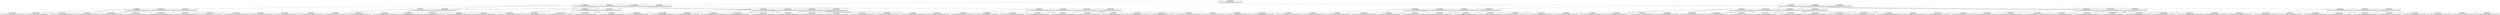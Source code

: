 digraph G{
node[shape="box" shape="record"]
node1174829966546[label="<f1174829966546>|{Dpi: 1174829966546| Nombre: Esperanza Urías| Correo: $2a$10$3xvv2MIflIWEmQZIZU2x9uIfvRW.rO2Rp/XIsx7st4jFVN4Xnx0Cq}|<f1212558644159>|{Dpi: 1212558644159| Nombre: Luis Castellanos| Correo: $2a$10$N8plr9Z1soIn6iQr5dJ3cubEf6JhOZ/.OWP6cmEbYXH6RTigZ9B.m}|"];
node1296366898414: f1296366898414->node1174829966546;
node1412874779522[label="<f1412874779522>|{Dpi: 1412874779522| Nombre: Ángela Velasco| Correo: $2a$10$wUFbiN1ephfsRZdz3qJ/ce6qTXmhAktkbqbbf.OJm4mmne3W3d1kq}|<f1457989547442>|{Dpi: 1457989547442| Nombre: Gonzalo Galarza| Correo: $2a$10$nRlQ.AXv1QemsCyy5hmxpetv5uT5rb4p7ZWeFgKzlmaIVW5aHYGVK}|<f1477972882644>|{Dpi: 1477972882644| Nombre: María Eugenia Nazario| Correo: $2a$10$cavFgR4ZYo0DYxJ8nrn8wOXoo0P4BqIP86anTTs2RJ8YF0iPC2jl.}|"];
node1296366898414: f1296366898414->node1412874779522;
node1296366898414: f1599974795285->node1412874779522;
node1412874779522[label="<f1412874779522>|{Dpi: 1412874779522| Nombre: Ángela Velasco| Correo: $2a$10$gBZM5L19zkmUPJ9631MlBemM8madAl9iufR429gzFiIlCbuDQD3ZO}|<f1457989547442>|{Dpi: 1457989547442| Nombre: Gonzalo Galarza| Correo: $2a$10$qheK0JVJ0FplV3gTxIzmw.U8Bgrv4OHBp2A/UH6LnOgdvSRbatSCK}|<f1477972882644>|{Dpi: 1477972882644| Nombre: María Eugenia Nazario| Correo: $2a$10$SRX.GvE0wUEyynQ2z857H.JhifUxde4iQL06vo2hkyY.cLyfBDt8y}|"];
node1296366898414: f1296366898414->node1412874779522;
node1296366898414: f1599974795285->node1412874779522;
node1683744191351[label="<f1683744191351>|{Dpi: 1683744191351| Nombre: Guillermo Gonzales| Correo: $2a$10$xDpXMEJy049bKPVYF.7lE.REk4IUcPbi/qa5pu4M1IJu.O8kxS1nS}|<f1733156223538>|{Dpi: 1733156223538| Nombre: Marco Antonio Espinal| Correo: $2a$10$jWGFz1H6NvgZ7zgLXcVqa.V2dLcbacZHQ7JttYzvdzwwIgAWj1n/a}|<f1954643951721>|{Dpi: 1954643951721| Nombre: Gloria Esparza| Correo: $2a$10$QGNTae19wdpTkDXUE1Td0uQsDOuq9tr8rdAVJfR2odn3CZVniIpvm}|<f1956958823976>|{Dpi: 1956958823976| Nombre: Rosario Guzmán| Correo: $2a$10$x.xGeF02ROzHBt2w0YkTPuI5yhAq1WPnpX7n5SYnY7ROoDfjuU2iS}|"];
node1296366898414: f1599974795285->node1683744191351;
node1296366898414: f2149248146115->node1683744191351;
node1683744191351[label="<f1683744191351>|{Dpi: 1683744191351| Nombre: Guillermo Gonzales| Correo: $2a$10$1kPh0qGu75S06LLFLpRdFeJLkLPl/6ix7gH25GyxDBv2B7borfI4.}|<f1733156223538>|{Dpi: 1733156223538| Nombre: Marco Antonio Espinal| Correo: $2a$10$SBOXndV2o./M2ZWFSAtR8uZO7j1IMw4iTaGAxOZtZvyNXYOUFuaOu}|<f1954643951721>|{Dpi: 1954643951721| Nombre: Gloria Esparza| Correo: $2a$10$V6.TQd62Ndwlutbipalb9.JHnp9cQpQ4eyCbA8YPAgo.BIp3C555m}|<f1956958823976>|{Dpi: 1956958823976| Nombre: Rosario Guzmán| Correo: $2a$10$vwToTCnMEFMHVjqjF.DmQOc8w47nkKSTSSKDY7iFtQRxGQop8EgiO}|"];
node1296366898414: f1599974795285->node1683744191351;
node1296366898414: f2149248146115->node1683744191351;
node2249629758665[label="<f2249629758665>|{Dpi: 2249629758665| Nombre: Gilberto Ontiveros| Correo: $2a$10$bg7Q5T9a.d.iK0H8150/UuspLHQ2SB/aLRhqCMG2e0Jsl.nUtGKGW}|<f2269635985421>|{Dpi: 2269635985421| Nombre: Ana María Parra| Correo: $2a$10$qwtVTlq8SbaSFP1Z1dAdduhzoTanDw5lgl6ugJ1emhRl8SFlM91u.}|<f2417978199132>|{Dpi: 2417978199132| Nombre: Ángela Córdova| Correo: $2a$10$tW4QcgoHwUObhxYMJ0yGsOI57F0dfwr.PPx1GT99Jrq4Zp4uiROIK}|"];
node1296366898414: f2149248146115->node2249629758665;
node1296366898414[label="<f1296366898414>|{Dpi: 1296366898414| Nombre: Rebeca Feliciano| Correo: $2a$10$aH.iQeqmWka2NCRIm4Vox.8ihfc/X7w.vEtDMBnf.euej4ZLU33aq}|<f1599974795285>|{Dpi: 1599974795285| Nombre: Amalia Arriaga| Correo: $2a$10$7x/Q8kNudQwTHyWhL1Oe1eX6ZRmFVlGPADyadm.r.a6sGKhi2HZPC}|<f2149248146115>|{Dpi: 2149248146115| Nombre: Estela Alonzo| Correo: $2a$10$eSgpe6k0/x0215mx5ZYi1u8Z2ibZQQIABG/kZij.ZWZCZoIM4sQjy}|"];
node2447484436238: f2447484436238->node1296366898414;
node2529333292289[label="<f2529333292289>|{Dpi: 2529333292289| Nombre: Clara Figueroa| Correo: $2a$10$bcPP8qckebID/N92AcxyxuW.nFghi95jcsyZX1skRLXo424l9FrM2}|<f2529885688462>|{Dpi: 2529885688462| Nombre: Graciela Moreno| Correo: $2a$10$BUIPpXQ5erBH0N0HXhQbLOEQ6RobqX.zrs.ko6XrRFi.OzO7twaV.}|<f2541684125537>|{Dpi: 2541684125537| Nombre: José Luis Zaragoza| Correo: $2a$10$0t1EmGxvR9nVzxZmhwT76eSdkT7MEB0w4OF5N8FwDo8w4eGdbWlX6}|"];
node2566464511833: f2566464511833->node2529333292289;
node2597258592643[label="<f2597258592643>|{Dpi: 2597258592643| Nombre: Jorge Henríquez| Correo: $2a$10$9noJcsYP6z14y7GrlsM3gOmGw5IRoaQ9bCLtEQMjqYMx/9djokpNu}|<f2736864986145>|{Dpi: 2736864986145| Nombre: Joaquín Sandoval| Correo: $2a$10$yD2rGALgZviq7RLGjxtyWudOT7BLTcDuu0xHVySc20PAZqErRSXiO}|<f2746643672688>|{Dpi: 2746643672688| Nombre: Gabriela Morales| Correo: $2a$10$ZFRBkw8JmlZzfaLGo3bldusAfOtTOlyvm2oeAPWrdfvc6AsvhRbUa}|"];
node2566464511833: f2566464511833->node2597258592643;
node2566464511833: f2781697864687->node2597258592643;
node2597258592643[label="<f2597258592643>|{Dpi: 2597258592643| Nombre: Jorge Henríquez| Correo: $2a$10$sRKwKz1ocskf/PhPyG8y7.SmAxqswoLuQLP/WZURuylsEFlOFjwMy}|<f2736864986145>|{Dpi: 2736864986145| Nombre: Joaquín Sandoval| Correo: $2a$10$Yh3bAV3Hojlwtp60hhLqTe1oSoCNdqyoCqRlNsBBL1SJACrMKh0cu}|<f2746643672688>|{Dpi: 2746643672688| Nombre: Gabriela Morales| Correo: $2a$10$rJnW9uWL/me4v2UrXXaKHeX.xZdc6oXYCVlED1cMoeNffZ6mT3gmG}|"];
node2566464511833: f2566464511833->node2597258592643;
node2566464511833: f2781697864687->node2597258592643;
node2869596248355[label="<f2869596248355>|{Dpi: 2869596248355| Nombre: César Amaya| Correo: $2a$10$Ce0cGU1X4Q4bfNujIKES5.HYdGlIF8XlYoQzRVx882x9YR0/MaQya}|<f3115236874249>|{Dpi: 3115236874249| Nombre: Juana Viera| Correo: $2a$10$SFyVY4SLUAEnBEyelLpEA.Ca4VH4KdYzS8IqdkCGJtuPrfFq9KyJu}|"];
node2566464511833: f2781697864687->node2869596248355;
node2566464511833[label="<f2566464511833>|{Dpi: 2566464511833| Nombre: Luis Castillo| Correo: $2a$10$jdHqvFIU0MH.2MbSeI7NrOR86WahMf7XwsnfvRpr9HkokXqKM6Q2m}|<f2781697864687>|{Dpi: 2781697864687| Nombre: Enrique Cadena| Correo: $2a$10$prDnIURYkZf.Xtk6qbWN4u4WN7YOADAb7.GBTmV9/JAWA3k6IUvYG}|"];
node2447484436238: f2447484436238->node2566464511833;
node2447484436238: f3222559916649->node2566464511833;
node2529333292289[label="<f2529333292289>|{Dpi: 2529333292289| Nombre: Clara Figueroa| Correo: $2a$10$YRDTMaELr0Tw8k5Sd2l37Odghfcb3sRUwh0jU9sYgeK.bZ8wCJYpW}|<f2529885688462>|{Dpi: 2529885688462| Nombre: Graciela Moreno| Correo: $2a$10$/xdbnAyrl0tmRQ6d2a1lKuZCwoJbqnzClZSBOQALAB1Ms1vzy/X2y}|<f2541684125537>|{Dpi: 2541684125537| Nombre: José Luis Zaragoza| Correo: $2a$10$Y5mMu6NYYPoT39VriI0oj.gcGz5SmZ.iAUtIoBIoY9Znf2njeNI46}|"];
node2566464511833: f2566464511833->node2529333292289;
node2597258592643[label="<f2597258592643>|{Dpi: 2597258592643| Nombre: Jorge Henríquez| Correo: $2a$10$KlLvFZG0zjLZkL9oNFt8a.EHoyUaqZcY9vG1Kyvg5djozqngBgC7i}|<f2736864986145>|{Dpi: 2736864986145| Nombre: Joaquín Sandoval| Correo: $2a$10$AWxq0a2sxC.a74I66PRNhe3LwMdbjlr1BX55D.oXFLaOBGzBYQzky}|<f2746643672688>|{Dpi: 2746643672688| Nombre: Gabriela Morales| Correo: $2a$10$VbQegU2vpHWG1NoAMsioVO5P.LCpTJa9SB70lWjcQ2goM5vLnpzRa}|"];
node2566464511833: f2566464511833->node2597258592643;
node2566464511833: f2781697864687->node2597258592643;
node2597258592643[label="<f2597258592643>|{Dpi: 2597258592643| Nombre: Jorge Henríquez| Correo: $2a$10$SvxD7ZRrXdLajJoGgyzvX.3zFjDTHG0uD3fM2qzHbuDA/Cu8bzld2}|<f2736864986145>|{Dpi: 2736864986145| Nombre: Joaquín Sandoval| Correo: $2a$10$KOUXCPnVMxKdQ9LudXo1PeLhJqipufy5TzljJUIZ.t0q1fJWa59PK}|<f2746643672688>|{Dpi: 2746643672688| Nombre: Gabriela Morales| Correo: $2a$10$Q/K1Wgj16tm8vRR/46i0mOVLf9cC5xd5we5708M.mJ7626KRVCKZy}|"];
node2566464511833: f2566464511833->node2597258592643;
node2566464511833: f2781697864687->node2597258592643;
node2869596248355[label="<f2869596248355>|{Dpi: 2869596248355| Nombre: César Amaya| Correo: $2a$10$WRQAKCUnLXJ3UpHG3DYej.KlByvWJtsCk8ioGlZOo.bK7ET4CmcFy}|<f3115236874249>|{Dpi: 3115236874249| Nombre: Juana Viera| Correo: $2a$10$Vj3SFud3t8ZRIl3D2XND5.Zq./xhOtLlWVQFHdS1E6XnxaoH4oE6W}|"];
node2566464511833: f2781697864687->node2869596248355;
node2566464511833[label="<f2566464511833>|{Dpi: 2566464511833| Nombre: Luis Castillo| Correo: $2a$10$DqHt6GwufaBM/f7/Bd24x.v.ImXk7nT0yf/KxKIwcE4..yjTK0sk.}|<f2781697864687>|{Dpi: 2781697864687| Nombre: Enrique Cadena| Correo: $2a$10$zU0XBPbQQUWItg8MUt3gTuvTjwYGj2Wyjc5hemHHpUmkMTPMB73x.}|"];
node2447484436238: f2447484436238->node2566464511833;
node2447484436238: f3222559916649->node2566464511833;
node3329466473716[label="<f3329466473716>|{Dpi: 3329466473716| Nombre: Gilberto Nazario| Correo: $2a$10$eBqlanoqjvIT2l1NknLVguq.cwbxZ/nBJjSDMGMtNiODYhhn0tAHK}|<f3415574886848>|{Dpi: 3415574886848| Nombre: Javier Bueno| Correo: $2a$10$SebEvVqtE0Y4W7Bjz0IgTu6I7OkXnvChnhi7MQQ7zAzk0vHi9LAHy}|"];
node3462866779361: f3462866779361->node3329466473716;
node3467267913667[label="<f3467267913667>|{Dpi: 3467267913667| Nombre: María Cristina Montaño| Correo: $2a$10$n6ni32ldI.eftva28Eq6PegJD3FV018022mzriVNNS3gzdGQJg2zK}|<f3475673229689>|{Dpi: 3475673229689| Nombre: Francisca Granado| Correo: $2a$10$oRPyip7pr4Ufpm/KeGitS.uWlXJUePloAPLqaB3WJdTm37Ud2fi/W}|"];
node3462866779361: f3462866779361->node3467267913667;
node3462866779361: f3493571145737->node3467267913667;
node3467267913667[label="<f3467267913667>|{Dpi: 3467267913667| Nombre: María Cristina Montaño| Correo: $2a$10$gjthL3m43Mf10NhmGYGap.J8aSw554kv0HH0ZmSZUPaD8bhrkFSwG}|<f3475673229689>|{Dpi: 3475673229689| Nombre: Francisca Granado| Correo: $2a$10$5SevCa/fYwfFXeGhdGGu6OkULuhBneVNOr.xtNHe8vRvgDsH96c/K}|"];
node3462866779361: f3462866779361->node3467267913667;
node3462866779361: f3493571145737->node3467267913667;
node3527449513585[label="<f3527449513585>|{Dpi: 3527449513585| Nombre: Bernardo Urías| Correo: $2a$10$ZrSviFU72mnNWtq3HlJZnu6esbAYrbq24jL0mOpVZsqtoQxT5PBYW}|<f3538639485328>|{Dpi: 3538639485328| Nombre: Pedro Gallegos| Correo: $2a$10$LG9gbF02yiZfm6cC16nQiO3eVC3lsJ6m7k11YTBdVB8QIDCk8LJmS}|"];
node3462866779361: f3493571145737->node3527449513585;
node3462866779361[label="<f3462866779361>|{Dpi: 3462866779361| Nombre: Alejandro Salgado| Correo: $2a$10$Ls7DyTVKwPX9Cbsiicr42eKU4lZyQiGaLk3PHmfhg111aa.qvUWVu}|<f3493571145737>|{Dpi: 3493571145737| Nombre: Homero Murillo| Correo: $2a$10$GKjenpu.ML1uF29Jm3GBz.uFngO20ArIfwkIr6x8LrsVPCWAkaKr6}|"];
node2447484436238: f3222559916649->node3462866779361;
node2447484436238: f3558582575769->node3462866779361;
node3329466473716[label="<f3329466473716>|{Dpi: 3329466473716| Nombre: Gilberto Nazario| Correo: $2a$10$SMXCdv2w1GeKcA7xlzfA1OuJcBh3HuioeGR/oUlldTrOHAFYkFXqW}|<f3415574886848>|{Dpi: 3415574886848| Nombre: Javier Bueno| Correo: $2a$10$ix9XWRZW6ZDiTx8ZI6q//.9Go5GZEVAJlRHT5q6wMbyf55OICXLNW}|"];
node3462866779361: f3462866779361->node3329466473716;
node3467267913667[label="<f3467267913667>|{Dpi: 3467267913667| Nombre: María Cristina Montaño| Correo: $2a$10$ZKOd7iCkHM5WZP7q5DsjPecPSfqTnejQBfxnH9ssEHwGPeeChSBkW}|<f3475673229689>|{Dpi: 3475673229689| Nombre: Francisca Granado| Correo: $2a$10$8LPhKdMt3pTeYg6unZOmI.HiX8T7ZAcA/2GDUoBcGZ0QuXHZmLuRC}|"];
node3462866779361: f3462866779361->node3467267913667;
node3462866779361: f3493571145737->node3467267913667;
node3467267913667[label="<f3467267913667>|{Dpi: 3467267913667| Nombre: María Cristina Montaño| Correo: $2a$10$R.ovnpMB4I27.G5ptb8UzuuOIp2swcruV7dKZKpuq3t69mQkWTP4C}|<f3475673229689>|{Dpi: 3475673229689| Nombre: Francisca Granado| Correo: $2a$10$U2ke0YMkGSRQsUL2AVIzc.5rhr1Xu120U3EEj1EyA99oQiEkJWV/2}|"];
node3462866779361: f3462866779361->node3467267913667;
node3462866779361: f3493571145737->node3467267913667;
node3527449513585[label="<f3527449513585>|{Dpi: 3527449513585| Nombre: Bernardo Urías| Correo: $2a$10$K8euer1bq8rDGpbJTAap9eFNaWKKYcUdxu7RUW3x9me4q/QrMbVN6}|<f3538639485328>|{Dpi: 3538639485328| Nombre: Pedro Gallegos| Correo: $2a$10$YDKW1vS2nwH8YLX4lKtTp.qKcr9Q3dHJRfJJbCKT7GWG5X4TWnixy}|"];
node3462866779361: f3493571145737->node3527449513585;
node3462866779361[label="<f3462866779361>|{Dpi: 3462866779361| Nombre: Alejandro Salgado| Correo: $2a$10$PLK7dV1YalSqRvkkZykv5.7SHMppxLoHqm38OlSc7gfGMBpZJr/2W}|<f3493571145737>|{Dpi: 3493571145737| Nombre: Homero Murillo| Correo: $2a$10$Tkm0.KatJP2Necgj9kuizeWq9fOV4z4AsD.BZndORZZ6y7VEmoqRu}|"];
node2447484436238: f3222559916649->node3462866779361;
node2447484436238: f3558582575769->node3462866779361;
node3656511566652[label="<f3656511566652>|{Dpi: 3656511566652| Nombre: Daniel Villagómez| Correo: $2a$10$82KGXGnEILgVjWPkhGsIFuhiUnxMdcUK6uQ1My.3llMNw1Z.M.soG}|<f3812388728366>|{Dpi: 3812388728366| Nombre: Gregorio Arce| Correo: $2a$10$SPQdlLS14S2pQ2YAi0csUOzDa/e2iHkxl3KzEdzcPdhTwy4Lh1yuq}|"];
node3844497244662: f3844497244662->node3656511566652;
node3923232147536[label="<f3923232147536>|{Dpi: 3923232147536| Nombre: Alfredo Concepción| Correo: $2a$10$bveR9yjfB./c8K4sfbEufO0aZM3tWijRL.SlEz8Z/MQ8df5ZN957C}|<f3964251253647>|{Dpi: 3964251253647| Nombre: Julio César Velásquez| Correo: $2a$10$1BaKbxDZQ21BblbplEE3v.1jvcGLc9Wc.df20IdgspBQBp6NgfllC}|"];
node3844497244662: f3844497244662->node3923232147536;
node3844497244662: f3967252164363->node3923232147536;
node3923232147536[label="<f3923232147536>|{Dpi: 3923232147536| Nombre: Alfredo Concepción| Correo: $2a$10$T6VSgP2XpM/e7NgK0CP/xOFb4nbIdyGvbTBeiko4OEk.60k2GkUAu}|<f3964251253647>|{Dpi: 3964251253647| Nombre: Julio César Velásquez| Correo: $2a$10$M3I.UusCZ4bnWGlyll1TyeZFkGtjZKB4jj3DFVk21Jype58dzKoCC}|"];
node3844497244662: f3844497244662->node3923232147536;
node3844497244662: f3967252164363->node3923232147536;
node4182987677756[label="<f4182987677756>|{Dpi: 4182987677756| Nombre: Daniela Gaitán| Correo: $2a$10$NykDFhtoJT1uDPKJ9Mv2S.aLjog50ISYvH7/l.S4n93WWOsHpAz.2}|<f4186771246328>|{Dpi: 4186771246328| Nombre: Rocio Crespo| Correo: $2a$10$tHWGQ0hTtBjuJ18VVaN.bepT7vC.k4wWj.l1W5rSvgZ2OM5fdtEYO}|<f4191652262154>|{Dpi: 4191652262154| Nombre: Ramón Botello| Correo: $2a$10$fuCzs1TgL1WQinSPGjp4w.a6LSpRnQhqgl/2zhMTmwmyt6h4DsbKO}|<f4211297172934>|{Dpi: 4211297172934| Nombre: Luz Sáenz| Correo: $2a$10$WTxOFm6a8flrUFAuSPHvuepEQdlwYlEPTgi6VEruemZ9.rpnsQfN2}|"];
node3844497244662: f3967252164363->node4182987677756;
node3844497244662: f4225557756957->node4182987677756;
node4182987677756[label="<f4182987677756>|{Dpi: 4182987677756| Nombre: Daniela Gaitán| Correo: $2a$10$cTnJEiipLqjiB95mCefZr.7Iw31JJxpFL16t.y6WQ7H/M0PllUEBG}|<f4186771246328>|{Dpi: 4186771246328| Nombre: Rocio Crespo| Correo: $2a$10$7q.XV6NSroGiEqF521gENOcg7LRq4A3P4jiDK5b8LED/54PpYj0R6}|<f4191652262154>|{Dpi: 4191652262154| Nombre: Ramón Botello| Correo: $2a$10$iB3pBqC4XbcdYIXvM/mzmOflNNW.X02ZJkbi2gTHWGgwGPBWewJ9S}|<f4211297172934>|{Dpi: 4211297172934| Nombre: Luz Sáenz| Correo: $2a$10$oW8l2ekGOwCzSU.mchvVsum5M5HYRSpPpbN0tMdbIBgi5DXEPfUlO}|"];
node3844497244662: f3967252164363->node4182987677756;
node3844497244662: f4225557756957->node4182987677756;
node4241776716215[label="<f4241776716215>|{Dpi: 4241776716215| Nombre: Alberto Arevalo| Correo: $2a$10$w8nDFYTdQbif0XTbODqPxOt5hwE9HVG7pexAjGr3m75b0GsBEivZq}|<f4289122734556>|{Dpi: 4289122734556| Nombre: Lorena Alarcón| Correo: $2a$10$s9c.SJLPXK5N0LRpifQJ9.uUE8MpfrM4lmIvI4J9qNFDXXmpEsRl2}|"];
node3844497244662: f4225557756957->node4241776716215;
node3844497244662: f4298745575558->node4241776716215;
node4241776716215[label="<f4241776716215>|{Dpi: 4241776716215| Nombre: Alberto Arevalo| Correo: $2a$10$x34HK6b55V0n751IPuP8keH6Zta32fz2qqzlSjh4cRxIHuhR9MPoS}|<f4289122734556>|{Dpi: 4289122734556| Nombre: Lorena Alarcón| Correo: $2a$10$ChbEFBYyuNG2sRfmSGw0QeUrVoJWs8XbM0Bc7UQprf.Aap3GU412a}|"];
node3844497244662: f4225557756957->node4241776716215;
node3844497244662: f4298745575558->node4241776716215;
node4426558938225[label="<f4426558938225>|{Dpi: 4426558938225| Nombre: Marcos Páez| Correo: $2a$10$SKviEHITvFjtWYge5Xu7wex/yKXyWxmVZDFrUj903cehjDJwb2uBa}|<f4432694372251>|{Dpi: 4432694372251| Nombre: María Elena Mota| Correo: $2a$10$l33ShJovp42wgbknIoU5bemVssfFJApUjHxrITk/1Lw.aV699Iu4i}|"];
node3844497244662: f4298745575558->node4426558938225;
node3844497244662[label="<f3844497244662>|{Dpi: 3844497244662| Nombre: Emilio Ávila| Correo: $2a$10$RhhQkG48V9NAcMegQOOZiuZEs4eJ3j/jmoVTk8G9rAn5EMQnyL1BS}|<f3967252164363>|{Dpi: 3967252164363| Nombre: Homero Contreras| Correo: $2a$10$bReIvmhLV6YiwOZhrcLdJuv0M1e7AXQ5QFxjYo5Ef2XLVZ6LTq1Wy}|<f4225557756957>|{Dpi: 4225557756957| Nombre: Andrea Franco| Correo: $2a$10$naIsFqCb4Ak0Did52o0GCeaYx9AlkR7gFKaoCpHDqyxUy6R6ZhG6G}|<f4298745575558>|{Dpi: 4298745575558| Nombre: Cristian Valle| Correo: $2a$10$51/psrpwFwBHuay9gPTWXufqw15FIjsNlWw9Eake9VLSXUXQBzSiO}|"];
node2447484436238: f3558582575769->node3844497244662;
node2447484436238: f4492763143699->node3844497244662;
node3656511566652[label="<f3656511566652>|{Dpi: 3656511566652| Nombre: Daniel Villagómez| Correo: $2a$10$wLt0iwA5nXvwSCkdU1l6DebgzamLLdNuLavSRl2lCIIhoS9yyZ91S}|<f3812388728366>|{Dpi: 3812388728366| Nombre: Gregorio Arce| Correo: $2a$10$GHqY9tRR17P/REHAWIJJpuEH5Q0I4gwAbNYxq/1xEghWi6bih5NJi}|"];
node3844497244662: f3844497244662->node3656511566652;
node3923232147536[label="<f3923232147536>|{Dpi: 3923232147536| Nombre: Alfredo Concepción| Correo: $2a$10$hiuJXuUQ3HjKdDoyBb8l2.vL5K9D33g7yTHu6r1ftk.ehdUgauFoa}|<f3964251253647>|{Dpi: 3964251253647| Nombre: Julio César Velásquez| Correo: $2a$10$vbjJdR2ofW2sQvhU3rAG2OwY1C7rAnkJnNsbgIQDvgdvimyRBvLr.}|"];
node3844497244662: f3844497244662->node3923232147536;
node3844497244662: f3967252164363->node3923232147536;
node3923232147536[label="<f3923232147536>|{Dpi: 3923232147536| Nombre: Alfredo Concepción| Correo: $2a$10$NWmN4vIaBuUNfmq/M.nDl.IULQeT8Wn9u1jZzaKeIWjFarvoXKEPa}|<f3964251253647>|{Dpi: 3964251253647| Nombre: Julio César Velásquez| Correo: $2a$10$R8Sdra5ni6syB14apeD0WuSnFrcP1J0J2kiHssakWPYG9kyJY4YhO}|"];
node3844497244662: f3844497244662->node3923232147536;
node3844497244662: f3967252164363->node3923232147536;
node4182987677756[label="<f4182987677756>|{Dpi: 4182987677756| Nombre: Daniela Gaitán| Correo: $2a$10$ybT3nxeglCMkpKtWu7ZWTuFK52H6bJdYMB4F9Y8VCXUzfmz.XbV0K}|<f4186771246328>|{Dpi: 4186771246328| Nombre: Rocio Crespo| Correo: $2a$10$1szc9/4QQit67mzdaOlDj.31bX1l4M8ED3urSpX9kw.edkX0l1q3O}|<f4191652262154>|{Dpi: 4191652262154| Nombre: Ramón Botello| Correo: $2a$10$8QRJjUVO6FclChnlHaQrH.XBFweJh9JKYmN3i/0YTNuRzXvrdbID.}|<f4211297172934>|{Dpi: 4211297172934| Nombre: Luz Sáenz| Correo: $2a$10$LiyBh.agQORGu2a0DJUjRevWk.mCgUGR28CMCG2e2.gfP3aUzZFsu}|"];
node3844497244662: f3967252164363->node4182987677756;
node3844497244662: f4225557756957->node4182987677756;
node4182987677756[label="<f4182987677756>|{Dpi: 4182987677756| Nombre: Daniela Gaitán| Correo: $2a$10$339t9HY83ClO8hGPbWih2.OC75qFUoZUq84kS1vkdMeaH7eFtBt8y}|<f4186771246328>|{Dpi: 4186771246328| Nombre: Rocio Crespo| Correo: $2a$10$mHpj8cD.ak1aMx7/iaDlluKj6BPNLz9dmYPtBU0gZZZmkj3f0FE9C}|<f4191652262154>|{Dpi: 4191652262154| Nombre: Ramón Botello| Correo: $2a$10$F4kFblVudh7gS9ivcwGbvO6WTp.PivrOw7/7/Ez799rmBatmYlaYG}|<f4211297172934>|{Dpi: 4211297172934| Nombre: Luz Sáenz| Correo: $2a$10$KW1kkqe2GtrOZyr3gcuujOUktRttKO2B9YxJ7fwWd2W7x.TleV3Ue}|"];
node3844497244662: f3967252164363->node4182987677756;
node3844497244662: f4225557756957->node4182987677756;
node4241776716215[label="<f4241776716215>|{Dpi: 4241776716215| Nombre: Alberto Arevalo| Correo: $2a$10$1MtZjAA08aInUxN2an29dusO8oYni.CT9yngzvv.t.q0.Km.Phdlm}|<f4289122734556>|{Dpi: 4289122734556| Nombre: Lorena Alarcón| Correo: $2a$10$4.seoxSkGjFhzopo5TVPyu1QAIxfPNzMFJETs68Y3xOFabf/fy21.}|"];
node3844497244662: f4225557756957->node4241776716215;
node3844497244662: f4298745575558->node4241776716215;
node4241776716215[label="<f4241776716215>|{Dpi: 4241776716215| Nombre: Alberto Arevalo| Correo: $2a$10$y/7oQ.IvDHhSvwpcImDjK.rp4SKApQva2lOrgF5mex332m9OowqFS}|<f4289122734556>|{Dpi: 4289122734556| Nombre: Lorena Alarcón| Correo: $2a$10$7fRBgvE5QASvQ9KdUIvMvemphj.zQYB49xevHJ/GFDmMSFalEiCsO}|"];
node3844497244662: f4225557756957->node4241776716215;
node3844497244662: f4298745575558->node4241776716215;
node4426558938225[label="<f4426558938225>|{Dpi: 4426558938225| Nombre: Marcos Páez| Correo: $2a$10$koogKi0ljslArw9E/XX9quD1bXgAN1YkO1U53qNWOZtR9xbvbpkI2}|<f4432694372251>|{Dpi: 4432694372251| Nombre: María Elena Mota| Correo: $2a$10$2GMZE6m6rH6uCaShisTGw.osxfo7tu8lPPDS.Z1fnBQOLzYsKKwT2}|"];
node3844497244662: f4298745575558->node4426558938225;
node3844497244662[label="<f3844497244662>|{Dpi: 3844497244662| Nombre: Emilio Ávila| Correo: $2a$10$hpkpv1Uhln74sKaAhSeUBuL0JNVwDTSpwxvm3s/zMM9jwmChXZmIO}|<f3967252164363>|{Dpi: 3967252164363| Nombre: Homero Contreras| Correo: $2a$10$4x7rFgnMgUf7kPn/K8NB3OGeY6KL4Yj/Gj42q9iwtfN5BigelJcSi}|<f4225557756957>|{Dpi: 4225557756957| Nombre: Andrea Franco| Correo: $2a$10$dnFO.nYhExqvNYWbgozLlO0t4unGQNPgt7xExchEEmqEretCpcCJm}|<f4298745575558>|{Dpi: 4298745575558| Nombre: Cristian Valle| Correo: $2a$10$Boam9fpBb1n985r.aMxSResTqDXhVKuI.ytzuyqYsVI.i.NK2fSQ2}|"];
node2447484436238: f3558582575769->node3844497244662;
node2447484436238: f4492763143699->node3844497244662;
node4536958837755[label="<f4536958837755>|{Dpi: 4536958837755| Nombre: Barbara Orellana| Correo: $2a$10$R0toHJFIqMsHg9K7JD5RfOUke/mevTscIYEepxfzwJBYlDUJ55td6}|<f4558888229155>|{Dpi: 4558888229155| Nombre: Vicente Manzanares| Correo: $2a$10$eQveoM0cj8zhprsLTG8XtOamLFlD.rvs3/7g7YsF50RnA.e/pe4dC}|"];
node4579359247363: f4579359247363->node4536958837755;
node4579515226149[label="<f4579515226149>|{Dpi: 4579515226149| Nombre: Irene Archuleta| Correo: $2a$10$OqXmx6F451KYoV4KjLi4ru7zezwiXhGI3Jg4qvLrN96AvmW6SeyQ6}|<f4583727247384>|{Dpi: 4583727247384| Nombre: Berta Orozco| Correo: $2a$10$HzoTOznL.j3CIiMEea3uGuZ.Ekr1nIPoHgynSe3I9nHgCQhbkvLu.}|"];
node4579359247363: f4579359247363->node4579515226149;
node4579359247363: f4629471657781->node4579515226149;
node4579515226149[label="<f4579515226149>|{Dpi: 4579515226149| Nombre: Irene Archuleta| Correo: $2a$10$n8HI3usMyxEZMxz9TrDOcOkqW.MdpsReQdVfeTSUKdwMDsfxRkStG}|<f4583727247384>|{Dpi: 4583727247384| Nombre: Berta Orozco| Correo: $2a$10$EkVc4fZw6V9hlajBA25OBullJKyLu9aWNb0lLIRFanpqMPv2iQMni}|"];
node4579359247363: f4579359247363->node4579515226149;
node4579359247363: f4629471657781->node4579515226149;
node4659862237271[label="<f4659862237271>|{Dpi: 4659862237271| Nombre: Yolanda Mota| Correo: $2a$10$4RCHNHjMRwTav7jEtJbcpuVPzjzgCx4XJ3tw1hYOyIhFEmtphmpBK}|<f4689464628144>|{Dpi: 4689464628144| Nombre: Teresa Romero| Correo: $2a$10$l4Uhc4vIqTqAEoQwEt5CZORtTFJKOsDcbeEzmDy8nb3Ja2fO3SUMe}|"];
node4579359247363: f4629471657781->node4659862237271;
node4579359247363: f4782567516675->node4659862237271;
node4659862237271[label="<f4659862237271>|{Dpi: 4659862237271| Nombre: Yolanda Mota| Correo: $2a$10$gsSLtL0lnhM0q5/BEHipkOqmDBnolVvAFXDfviounLvX1SoO99UP6}|<f4689464628144>|{Dpi: 4689464628144| Nombre: Teresa Romero| Correo: $2a$10$hpwVZs7Lf51bmikFd3pcWe1AWLS7L2.ow65zPpXjd.cCdLUc2j8Qm}|"];
node4579359247363: f4629471657781->node4659862237271;
node4579359247363: f4782567516675->node4659862237271;
node4858139952581[label="<f4858139952581>|{Dpi: 4858139952581| Nombre: Patricio Sevilla| Correo: $2a$10$3uk6jlUhUWu6vhRBWcxQX.NRmoMT/jNufq3YdC.Z3kYbNU7EI6fKi}|<f4937846171278>|{Dpi: 4937846171278| Nombre: Jaime Delacrúz| Correo: $2a$10$t1Ox.RideH8lRt/xvdj0xuWq/UyX35QnGoWoLd5kwuUdHXfpICWUu}|<f5282132851777>|{Dpi: 5282132851777| Nombre: Carolina Alvarez| Correo: $2a$10$j.dIjwMwaig8mszyL.O0Ye2ezaIcXQhHGxeiRXsvIHk8JoHD6wEi.}|"];
node4579359247363: f4782567516675->node4858139952581;
node4579359247363: f5299541574867->node4858139952581;
node4858139952581[label="<f4858139952581>|{Dpi: 4858139952581| Nombre: Patricio Sevilla| Correo: $2a$10$x3jbUW7VxHdlQjoNnSTnYuwmsxneVdlsYwyunlcz1z6iPw0CC5JxS}|<f4937846171278>|{Dpi: 4937846171278| Nombre: Jaime Delacrúz| Correo: $2a$10$u79IB4lOCae2jTnmehrrUeopiclLrt.R6FL3OwrZz3opFShsFXpXu}|<f5282132851777>|{Dpi: 5282132851777| Nombre: Carolina Alvarez| Correo: $2a$10$Eg9waRa1qErmnBf9kN8bu.h/5g3Lv3ZQa9PQagCMTwXmt1pUUpcUm}|"];
node4579359247363: f4782567516675->node4858139952581;
node4579359247363: f5299541574867->node4858139952581;
node5328139813142[label="<f5328139813142>|{Dpi: 5328139813142| Nombre: Lorenzo Rubio| Correo: $2a$10$YfKq8whhVS2QqitQ4cTIeOJAHemWImLL5EHxVDJcDJxBvnCeU1E82}|<f5356317319217>|{Dpi: 5356317319217| Nombre: Teresa Abreu| Correo: $2a$10$ihcZLlSoAi.SEMi4slA0reHw0OyRMq3W.A6a7oW/zhbn34ualT7l2}|<f5356354391814>|{Dpi: 5356354391814| Nombre: Marisol Pantoja| Correo: $2a$10$ZyApAUfA7Z9c4Yx/JmnxLuD8G9FPPH/HTDPBRczD0PHoK5FUSA4hu}|<f5462514867312>|{Dpi: 5462514867312| Nombre: Gregorio Delgadillo| Correo: $2a$10$nm5KwjFLPpFdKowEiIKiuuJw8ivB.w0a6fw1EUFTikNKanRQDk3pq}|"];
node4579359247363: f5299541574867->node5328139813142;
node4579359247363[label="<f4579359247363>|{Dpi: 4579359247363| Nombre: Pablo Garica| Correo: $2a$10$UscQz6RtVpy42hm5i5yzl.09qKKCx21JpO.5vTVnSqgPdeR8YFF6m}|<f4629471657781>|{Dpi: 4629471657781| Nombre: Enrique Estrada| Correo: $2a$10$zg.lDfKKWtd1J.uA/nTMVu5rEVUiC54nq3N2tHNwdQyzzKLcQnkYy}|<f4782567516675>|{Dpi: 4782567516675| Nombre: Laura Cedillo| Correo: $2a$10$GfoWa9/qNvkron8m70CJc.w23k16rj5X4zNybR7kn2qrakzysiVj6}|<f5299541574867>|{Dpi: 5299541574867| Nombre: Rocio Salazar| Correo: $2a$10$2jPaKQ.fS9yl0ReztNsw4exgnVIqEbEsprPox9Jwkwh/irfDSI6y2}|"];
node2447484436238: f4492763143699->node4579359247363;
node2447484436238[label="<f2447484436238>|{Dpi: 2447484436238| Nombre: Guadalupe Salinas| Correo: $2a$10$npO4SWrmXIIsrMpWbIqH2umj1aNFxFaEbEjXBUEUQOZywpKYxOU52}|<f3222559916649>|{Dpi: 3222559916649| Nombre: Jaime García| Correo: $2a$10$1AKPGjRwXOunQIvzIlKUJOP/iLMe8x4edEB9A08e4eNjHDsZkw78m}|<f3558582575769>|{Dpi: 3558582575769| Nombre: José Emilio Rodríquez| Correo: $2a$10$p0Zw0BWq9rqwzrAGG8Pum.37Nc4YDbST5dVtLGKY.kdd/ch78Qu02}|<f4492763143699>|{Dpi: 4492763143699| Nombre: Javier Marrero| Correo: $2a$10$1hJeG.mZCGDf/L.WrV0ekOHe2icCkpbxgWKGQA7KSbdv12t7P51wi}|"];
node5482748765945: f5482748765945->node2447484436238;
node5486676847175[label="<f5486676847175>|{Dpi: 5486676847175| Nombre: Ángela Serrato| Correo: $2a$10$VF8y/NsAg0tG2tgnQv60Q.A7.YYf8gKmQCmlUo5T8Y2VTvHMrKFNa}|<f5539947712624>|{Dpi: 5539947712624| Nombre: Ignacio Guerra| Correo: $2a$10$0i46.u1vXCgs86YsQ/SdVenkUAORzmbePKKDkCkeuFwEHI.Pnd9f.}|<f5561943426796>|{Dpi: 5561943426796| Nombre: Adán Toro| Correo: $2a$10$8xNDVboKKGYWvdPhsQyo3Ok0K/2owKZWOXZBXBHzpX.zviJOvr7hC}|"];
node5598584265482: f5598584265482->node5486676847175;
node5791784284363[label="<f5791784284363>|{Dpi: 5791784284363| Nombre: Roberto Menchaca| Correo: $2a$10$itvZQXxiBW0GedEMQgu13Os19QQReWNI0UlxRU3nU4Ia14Oa11002}|<f5821498187475>|{Dpi: 5821498187475| Nombre: Rocio Negrón| Correo: $2a$10$ogVjqJgkntsxB.ctsaxuq.AvALuIIMmwUSq8zvW4kMYlO9MbzSkwa}|"];
node5598584265482: f5598584265482->node5791784284363;
node5598584265482: f5911492543896->node5791784284363;
node5791784284363[label="<f5791784284363>|{Dpi: 5791784284363| Nombre: Roberto Menchaca| Correo: $2a$10$pLo78yTl7hZLQRHNqFIj1ect38ghgRJaOuOBjs88EXnwuEsSJMmEW}|<f5821498187475>|{Dpi: 5821498187475| Nombre: Rocio Negrón| Correo: $2a$10$zbq/JROHY2cb7CffFp5tjedDtkQTFUQFGnMFShygE8kmlunFXOXlu}|"];
node5598584265482: f5598584265482->node5791784284363;
node5598584265482: f5911492543896->node5791784284363;
node5987487554234[label="<f5987487554234>|{Dpi: 5987487554234| Nombre: Yolanda Ceballos| Correo: $2a$10$SyZtwpdLC0lTH3voTbZ/1.pfCpggzS8U6EPAv1cTLBCn2MyA1.5T2}|<f6124223369858>|{Dpi: 6124223369858| Nombre: Lola Valencia| Correo: $2a$10$kViOdfpZO8fj4whPOlIVeOrJox.82shOuPs3CWDb2YMZem0UKKL66}|"];
node5598584265482: f5911492543896->node5987487554234;
node5598584265482: f6136463892777->node5987487554234;
node5987487554234[label="<f5987487554234>|{Dpi: 5987487554234| Nombre: Yolanda Ceballos| Correo: $2a$10$f830/kaeVDqIDXzro0pZFOMMncoPJL7WiYKZe1JdLBdEaDkINAuDW}|<f6124223369858>|{Dpi: 6124223369858| Nombre: Lola Valencia| Correo: $2a$10$NkiuGuKPsjRycBxJHbUMNO4Ci6le7k7Z0EVeXp6S0yPm5Aj2NMaJO}|"];
node5598584265482: f5911492543896->node5987487554234;
node5598584265482: f6136463892777->node5987487554234;
node6174637993769[label="<f6174637993769>|{Dpi: 6174637993769| Nombre: Jorge Saucedo| Correo: $2a$10$nhhFZQXrdXcsaQK.hs5UpuQwEOWxhn8Okfy6f03Z5dtANux8Sij9G}|<f6179275281122>|{Dpi: 6179275281122| Nombre: Beatriz Montañez| Correo: $2a$10$dpBAPAZz1kzi433ji/.8MOBEbiuXRIgpZbwCof29Cbz5Zsarwemj6}|<f6187966394798>|{Dpi: 6187966394798| Nombre: Elisa Nava| Correo: $2a$10$x2FNH/9nyel6S6SOqNEl9O2scUGk0gu9bBeeh8x5bZv0nwhG42Ahy}|"];
node5598584265482: f6136463892777->node6174637993769;
node5598584265482: f6266419178668->node6174637993769;
node6174637993769[label="<f6174637993769>|{Dpi: 6174637993769| Nombre: Jorge Saucedo| Correo: $2a$10$MS9kc5E9kIpapYtDyfYmk.u1aSEzEbIImsH73zxvnUcB4oIKzGOum}|<f6179275281122>|{Dpi: 6179275281122| Nombre: Beatriz Montañez| Correo: $2a$10$1p208gSFhyGOaRtPBcaMOOPRG6i1i.Uc1HW81f1fyzT92qDGrlnjm}|<f6187966394798>|{Dpi: 6187966394798| Nombre: Elisa Nava| Correo: $2a$10$nEee7NAEhLJKuvLZhFXMsORktVmyimHWGAVtte5h0rgYwoFnuAby2}|"];
node5598584265482: f6136463892777->node6174637993769;
node5598584265482: f6266419178668->node6174637993769;
node6341916427763[label="<f6341916427763>|{Dpi: 6341916427763| Nombre: Guillermo Lerma| Correo: $2a$10$Ja6rmc/yxyHQBUGrqyoSBe.FpjgmhLI7CZKadcTnFwOcCQvvzs0Zu}|<f6349359459864>|{Dpi: 6349359459864| Nombre: Jesús Feliciano| Correo: $2a$10$sXq21dJwEhnuKj5mtReTdebsyNUAQGHCuZW15CEFatudjPZ.86Uru}|"];
node5598584265482: f6266419178668->node6341916427763;
node5598584265482[label="<f5598584265482>|{Dpi: 5598584265482| Nombre: Gabriel Rosado| Correo: $2a$10$7D42NV7VCgocsqYYDJ4OU.lj9DtSp27Ukg/CBF1qIFqDYc/izOQ8S}|<f5911492543896>|{Dpi: 5911492543896| Nombre: Alejandro Adame| Correo: $2a$10$nJ/mPsaT2/dPLNG7hyWiSO2qg/uGbTypJW0VXFkeg1.n2BwboPkwO}|<f6136463892777>|{Dpi: 6136463892777| Nombre: Manuel Arguello| Correo: $2a$10$C/TgakpnZS5Yl5mOss48nuY3wWJhnwu18GWwbPX6hJXMBFbkJf77m}|<f6266419178668>|{Dpi: 6266419178668| Nombre: Carlota Guevara| Correo: $2a$10$9EVkIRuauNkXRsnsRo1efObwrv026s6jIvEK.ddQxejTLW.puWG3a}|"];
node6375162373632: f6375162373632->node5598584265482;
node6539936623297[label="<f6539936623297>|{Dpi: 6539936623297| Nombre: Julio Tamayo| Correo: $2a$10$YaToWPMRTWrCRCvjbt/KCuYmhuViCcZ9Bx1bby.ltMapRr6CiuLxG}|<f6564687365912>|{Dpi: 6564687365912| Nombre: Juana Posada| Correo: $2a$10$9vx2lkCzVHgSHVO4yJj4iuihEtdDKHreiNtbKQTVFWOPO4ExWzMn6}|"];
node6598587749133: f6598587749133->node6539936623297;
node6691311487847[label="<f6691311487847>|{Dpi: 6691311487847| Nombre: Diana Urbina| Correo: $2a$10$ZndEKse3nmF7xdfNAbDWV.rvadAS7D5TdrP.PQIfnqExFdWbv4G/W}|<f6697665233338>|{Dpi: 6697665233338| Nombre: Jorge Luis Delagarza| Correo: $2a$10$DPGBpBIEloJ8.ipbQEw2C.tZ6h2usIJG8uGLchsKHRGbcewIfDsGq}|<f6797538244432>|{Dpi: 6797538244432| Nombre: José Luis Preciado| Correo: $2a$10$Q3WdbuPjJfdeH6Z6hohT6.4vEv/Bvtv0.m5phRZs3RtRhbP/Op6aC}|<f7145274723533>|{Dpi: 7145274723533| Nombre: Esperanza Delvalle| Correo: $2a$10$M7bbAgkzf31XZrM7Vu0zfeyvclbwhCBCyK0ZnHRiFikBxmmysExb2}|"];
node6598587749133: f6598587749133->node6691311487847;
node6598587749133: f7177243755956->node6691311487847;
node6691311487847[label="<f6691311487847>|{Dpi: 6691311487847| Nombre: Diana Urbina| Correo: $2a$10$kW2PC7mXBtVgHcmnP5Hld.VmgmS4JN8GRMrXdSPeGkvobxBSp3Z/K}|<f6697665233338>|{Dpi: 6697665233338| Nombre: Jorge Luis Delagarza| Correo: $2a$10$A6dD9x6Puuc0BYU1z3CzMeCuhfhV5mgB9yRT2zTPkP4U3Gq6Pj6.O}|<f6797538244432>|{Dpi: 6797538244432| Nombre: José Luis Preciado| Correo: $2a$10$E3hcpFmYUO49bP2g.V0czecNlx2M0xBjHbZE8u0CBE6AqJZJNw/Bu}|<f7145274723533>|{Dpi: 7145274723533| Nombre: Esperanza Delvalle| Correo: $2a$10$dpvEB.rivtLP1jEDMQOn9e2OmPhsJjq4B5zSyk2wICmvDakmLFHaa}|"];
node6598587749133: f6598587749133->node6691311487847;
node6598587749133: f7177243755956->node6691311487847;
node7193957738967[label="<f7193957738967>|{Dpi: 7193957738967| Nombre: Florencia Delrío| Correo: $2a$10$4Ffjzh0QGFeiYM9qnozmdupzRrOy3VHLOlS/9Mo7.t.I/oIB.znTO}|<f7217874171281>|{Dpi: 7217874171281| Nombre: Barbara Téllez| Correo: $2a$10$j8t1pTD7eaoDu3bt3qoRMeUDVTYtAc2VVTjZuaSCKtO7Q3wjQlqUO}|"];
node6598587749133: f7177243755956->node7193957738967;
node6598587749133: f7233136676479->node7193957738967;
node7193957738967[label="<f7193957738967>|{Dpi: 7193957738967| Nombre: Florencia Delrío| Correo: $2a$10$dSSpokWqkzLcpNuGVhRuSuWt56cW7UJgnn0JRMJUhzeXMXwu9MGRO}|<f7217874171281>|{Dpi: 7217874171281| Nombre: Barbara Téllez| Correo: $2a$10$Sy0yy1YQrDMiHafql7V97OchbF5sAT0.zgCuhhnQQr0YzCmC2QQ6m}|"];
node6598587749133: f7177243755956->node7193957738967;
node6598587749133: f7233136676479->node7193957738967;
node7347127365228[label="<f7347127365228>|{Dpi: 7347127365228| Nombre: Homero Mateo| Correo: $2a$10$CcxHEdaAsStsL0jus9LuluMgaYsuP7Be88eCPFVnF1mFMMpxxZV8u}|<f7368975316569>|{Dpi: 7368975316569| Nombre: Rosalia Marroquín| Correo: $2a$10$OdVX2/cfpnQzmpnuq02DVeqDUPyn9G28QPwQY8tLfxPfEch/axpMG}|<f7395725168721>|{Dpi: 7395725168721| Nombre: Ana Luisa Bonilla| Correo: $2a$10$p7NQF1V4CFUoT78iPLzrB.5o2hfNbL4dPnO5Ugbu7lnIMCO26zTgu}|<f7494586496225>|{Dpi: 7494586496225| Nombre: Carmen Arroyo| Correo: $2a$10$uCylWSHMQZwABVr0xU/3ou0WQriv17s4i0V787Fnwt.9qXkKUaa1q}|"];
node6598587749133: f7233136676479->node7347127365228;
node6598587749133: f7589558934278->node7347127365228;
node7347127365228[label="<f7347127365228>|{Dpi: 7347127365228| Nombre: Homero Mateo| Correo: $2a$10$yZwRChnX/jjDBmhOPDYxl.akP3v6r9i7dsLmh3OTPrPJRzIsrOl9q}|<f7368975316569>|{Dpi: 7368975316569| Nombre: Rosalia Marroquín| Correo: $2a$10$flAB2KR7kmP9meZzRJ7d4.cKbbvdD0C7iihB1GhDsOA20XGlLiJBG}|<f7395725168721>|{Dpi: 7395725168721| Nombre: Ana Luisa Bonilla| Correo: $2a$10$OeLyb5Lwqa4fqxuuzVoS0uwgJKIddPwpxF9c5g0E1Pubwf6GxlSSG}|<f7494586496225>|{Dpi: 7494586496225| Nombre: Carmen Arroyo| Correo: $2a$10$AEvnSuBSCN1.8LMY/Lzvxe5qtf9uqZaamAJ0uUNYGefHI/7kYRjze}|"];
node6598587749133: f7233136676479->node7347127365228;
node6598587749133: f7589558934278->node7347127365228;
node7637375973722[label="<f7637375973722>|{Dpi: 7637375973722| Nombre: Jorge Luis Berríos| Correo: $2a$10$nTBe.U4uay8e7atXvaa5w.hmTzoFD9MuMqFkxpDR4jt.UrxvPhCHO}|<f7683434484217>|{Dpi: 7683434484217| Nombre: Lilia Salinas| Correo: $2a$10$Bz.JkK6hawwl2nB7Mq2Wy./paAaE0j9RtFBp.VnofjeHXGkaBiNL.}|<f7716866717692>|{Dpi: 7716866717692| Nombre: Débora Carrillo| Correo: $2a$10$ewB4bnPxpAlPkiVSuu94AOhHoWljTVLd7pTW2FWSMvcsQ8dE3rdBi}|"];
node6598587749133: f7589558934278->node7637375973722;
node6598587749133[label="<f6598587749133>|{Dpi: 6598587749133| Nombre: Anita Escobar| Correo: $2a$10$zZyuvpM6bPZZ4bnFU0geX.DsRgBqV9LGpH64QOa6/f4wnckUGUq1i}|<f7177243755956>|{Dpi: 7177243755956| Nombre: Blanca Manzanares| Correo: $2a$10$KYLThtnA9LXIll8N/dG92OO0SnMYMzxh.UzL5gTSOXm77VCTkS8.G}|<f7233136676479>|{Dpi: 7233136676479| Nombre: María Hinojosa| Correo: $2a$10$/oiKWNRptUzZSRZEXqioZ.dwecKt9ZCPh9p9BDfJVL5PloSkBrmQi}|<f7589558934278>|{Dpi: 7589558934278| Nombre: Ester Herrera| Correo: $2a$10$ppoPdeXNUqoCBsdK/uZxu.ZCcpsGho/.8ZM422q34LtpWCU6mYML2}|"];
node6375162373632: f6375162373632->node6598587749133;
node6375162373632: f7762723266533->node6598587749133;
node6539936623297[label="<f6539936623297>|{Dpi: 6539936623297| Nombre: Julio Tamayo| Correo: $2a$10$jdbjqtSmbONzu1t9tHniKOAFmUoyo4IPeatNLePXKDlsvMCkawRs6}|<f6564687365912>|{Dpi: 6564687365912| Nombre: Juana Posada| Correo: $2a$10$rYJBJFpEai5bmVpztXmAVOeyDjA96XTAF78uyFhzCfFUd63JOlil2}|"];
node6598587749133: f6598587749133->node6539936623297;
node6691311487847[label="<f6691311487847>|{Dpi: 6691311487847| Nombre: Diana Urbina| Correo: $2a$10$X9hOVylsUk5pIISAcqCXkeXY9FKi2JNRRoVM0eYeG/eytTvGvZMOG}|<f6697665233338>|{Dpi: 6697665233338| Nombre: Jorge Luis Delagarza| Correo: $2a$10$kDCnluyCRa7SZCFnqTVda.qh4RLoocibNX8ZtaCWITw6rdUcgcgKu}|<f6797538244432>|{Dpi: 6797538244432| Nombre: José Luis Preciado| Correo: $2a$10$PW7maD1YcjM4MgAvuNjYUuoef3BGbV/37FESrz.CQzxFopqfqtPgi}|<f7145274723533>|{Dpi: 7145274723533| Nombre: Esperanza Delvalle| Correo: $2a$10$aB2huqmdIkyJUz/O54s.RenZW3.IheiDRB8mgKgkY01TNYEvFTWcC}|"];
node6598587749133: f6598587749133->node6691311487847;
node6598587749133: f7177243755956->node6691311487847;
node6691311487847[label="<f6691311487847>|{Dpi: 6691311487847| Nombre: Diana Urbina| Correo: $2a$10$c2BjqEyEqYCWvc.v44BW0uFJjbNn9Ij/lWSh3BAfkNeE09A82odUW}|<f6697665233338>|{Dpi: 6697665233338| Nombre: Jorge Luis Delagarza| Correo: $2a$10$e1UO6QMv0TyFDkQch4U.7u9HcqgE5r6CGMNrCbqzSpqYDeSPaSKh.}|<f6797538244432>|{Dpi: 6797538244432| Nombre: José Luis Preciado| Correo: $2a$10$BSnM3kUZA6YewTaHaY1ds.QU8zdUlSJeLxMRldw/eYCwmVVF4IIK6}|<f7145274723533>|{Dpi: 7145274723533| Nombre: Esperanza Delvalle| Correo: $2a$10$wYl2vxAJjvkevTDrp0YQb.TXXrN15yWCekX/KjFiDFJ614bVR7TC6}|"];
node6598587749133: f6598587749133->node6691311487847;
node6598587749133: f7177243755956->node6691311487847;
node7193957738967[label="<f7193957738967>|{Dpi: 7193957738967| Nombre: Florencia Delrío| Correo: $2a$10$tdCyKfRmyOyOjb1EEOIlVuz3c6uFrx5aEd9sOACwouB3.B1uCrl/.}|<f7217874171281>|{Dpi: 7217874171281| Nombre: Barbara Téllez| Correo: $2a$10$75CVEHCZhb96G/hNTcN.tOffg8WYyUw0UUqXj3GxqeGZ5/OJbhQ42}|"];
node6598587749133: f7177243755956->node7193957738967;
node6598587749133: f7233136676479->node7193957738967;
node7193957738967[label="<f7193957738967>|{Dpi: 7193957738967| Nombre: Florencia Delrío| Correo: $2a$10$jTgQP/MTj8dryzhnCZdSSO7vlVEgYrZqz1YY2tjrlW3n0kYH/yXem}|<f7217874171281>|{Dpi: 7217874171281| Nombre: Barbara Téllez| Correo: $2a$10$yeztYO/AjjIqmLzn.bYWL.8SQVMi/g0bKmivKov8XSsaehGxA8Vf.}|"];
node6598587749133: f7177243755956->node7193957738967;
node6598587749133: f7233136676479->node7193957738967;
node7347127365228[label="<f7347127365228>|{Dpi: 7347127365228| Nombre: Homero Mateo| Correo: $2a$10$hZv.dqoCu7Frx0em0j1.UO2X6U4ioGhlMDhs5WP/zLc7kORzaJVCS}|<f7368975316569>|{Dpi: 7368975316569| Nombre: Rosalia Marroquín| Correo: $2a$10$vK9nQMkvrXot7wnk3IRZB.2gAcJz692hkCEkpTaioYnlZ836TKSki}|<f7395725168721>|{Dpi: 7395725168721| Nombre: Ana Luisa Bonilla| Correo: $2a$10$HV7ZKYPIsoOidhk.MIY.H.2gEPcgmZJ9ZpJKN155E0FeRt4w2xKte}|<f7494586496225>|{Dpi: 7494586496225| Nombre: Carmen Arroyo| Correo: $2a$10$mvtp5ULhrp4XDdIyiwxN0O7Ur9sGTK8JmFp0c3kn6/tn.lS6aXpSy}|"];
node6598587749133: f7233136676479->node7347127365228;
node6598587749133: f7589558934278->node7347127365228;
node7347127365228[label="<f7347127365228>|{Dpi: 7347127365228| Nombre: Homero Mateo| Correo: $2a$10$15ongBejK9e5FGZrbV7Pp.24YpkDdsdBuvVdNZhKU5dqIh09IrZVC}|<f7368975316569>|{Dpi: 7368975316569| Nombre: Rosalia Marroquín| Correo: $2a$10$s9bkqoumQ/xtnQSx99tggOiYWrLcs3diUeo3gcqtHOglK5eyXnWse}|<f7395725168721>|{Dpi: 7395725168721| Nombre: Ana Luisa Bonilla| Correo: $2a$10$kwwx5MyecwT/7y7VaSQUa.vMkG/pjJINSuBz47KqsO0tTHjcaFqwy}|<f7494586496225>|{Dpi: 7494586496225| Nombre: Carmen Arroyo| Correo: $2a$10$t5eC/FNVqrul5rAZ9MuyuOnJ8/Qp/71/R.Va2rdeRD8rwkMaWCQi2}|"];
node6598587749133: f7233136676479->node7347127365228;
node6598587749133: f7589558934278->node7347127365228;
node7637375973722[label="<f7637375973722>|{Dpi: 7637375973722| Nombre: Jorge Luis Berríos| Correo: $2a$10$kbdoAWcQ/nFf.lszs3/YZuprkTCKWgRKDBEu0RfSabOj8SJFfYkXK}|<f7683434484217>|{Dpi: 7683434484217| Nombre: Lilia Salinas| Correo: $2a$10$E3zU4ZwQhBWGOiUfqp6vreyqGlW0ohmQbik/K0I1.A53g8tVYErLi}|<f7716866717692>|{Dpi: 7716866717692| Nombre: Débora Carrillo| Correo: $2a$10$JLBqiHo8SWRzqZSCC649I.x4nPNJuF3bzVbBzC85mahqD3BBS6U0O}|"];
node6598587749133: f7589558934278->node7637375973722;
node6598587749133[label="<f6598587749133>|{Dpi: 6598587749133| Nombre: Anita Escobar| Correo: $2a$10$x76OIym9oJKWxHiTaYGscuzq4OSy.BB7soc0miO6gsspK6KvHsgni}|<f7177243755956>|{Dpi: 7177243755956| Nombre: Blanca Manzanares| Correo: $2a$10$sPB7ahYKeFsF0qi..0iyFOa6NNKsHDnzeR74wrXKE8Le5/bjveREO}|<f7233136676479>|{Dpi: 7233136676479| Nombre: María Hinojosa| Correo: $2a$10$kTKEwOzLE6jeCgVR6hlcP.UNLaHsKPFKNutBbX2acMjuBGLuc8iYi}|<f7589558934278>|{Dpi: 7589558934278| Nombre: Ester Herrera| Correo: $2a$10$acOTCXjICIaE.WBOpi06c.WZcUmxFMuSMGKFD1R431G5TbSzWUKdC}|"];
node6375162373632: f6375162373632->node6598587749133;
node6375162373632: f7762723266533->node6598587749133;
node8189917172524[label="<f8189917172524>|{Dpi: 8189917172524| Nombre: Raúl Carmona| Correo: $2a$10$/kDiE2LxUr2MAXwRs4fQwupwksoxHRQte.xiccGsxo3pjVKORQJR6}|<f8326336634982>|{Dpi: 8326336634982| Nombre: Nicolás Medina| Correo: $2a$10$KUddDkrFbR7/yzrdru/52.rOlvqjhDVYD/UyjwKKtrj0f0JYbgVCe}|<f8384894192759>|{Dpi: 8384894192759| Nombre: Hugo Loya| Correo: $2a$10$qPhltBJNCdd4SqdTM8IbwOwFBxrWYsyAt.DHkRMRYvIWPlZQKfgjO}|"];
node8398145336333: f8398145336333->node8189917172524;
node8461356584252[label="<f8461356584252>|{Dpi: 8461356584252| Nombre: Roberto Maestas| Correo: $2a$10$xMjesGXT7w5xv/aJDJK3GObnDZa.XzyV0o2.Ec0FGEWwtPenAh/96}|<f8494196667824>|{Dpi: 8494196667824| Nombre: Ramiro Alcala| Correo: $2a$10$ygoYpVsv3rZhcBAwCsCv1OaRFErPIzZjQp9nFaJWzWZDWy/QBEfTq}|<f8537419211259>|{Dpi: 8537419211259| Nombre: Julio César Cervántez| Correo: $2a$10$k8YM9/IluguM4JZXNxPiQeCFp35WNsZJ6qVX1/krvKumELlXjUHzW}|<f8729932367813>|{Dpi: 8729932367813| Nombre: Diana Baca| Correo: $2a$10$l1v9IRnnyaY9GTMF1lr.FeZiJRg8n0VLEd3FMpI.dFW3a4/go0O0K}|"];
node8398145336333: f8398145336333->node8461356584252;
node8398145336333: f8789777237391->node8461356584252;
node8461356584252[label="<f8461356584252>|{Dpi: 8461356584252| Nombre: Roberto Maestas| Correo: $2a$10$6TwSentwX5VixgR16YtxQ.lkTf5F/QjwXulqTn6Hbocs71FiAeRka}|<f8494196667824>|{Dpi: 8494196667824| Nombre: Ramiro Alcala| Correo: $2a$10$uCtAqgcoeDrsSPlbECHpo.wzwqYrSkZFO1pvSJnNxcRxMYrmThnZq}|<f8537419211259>|{Dpi: 8537419211259| Nombre: Julio César Cervántez| Correo: $2a$10$JHJ2auJNNsRtZVYhdTSp6u.oo5KncazYOpY5SmDr0rYrUpQFIZueS}|<f8729932367813>|{Dpi: 8729932367813| Nombre: Diana Baca| Correo: $2a$10$HIIL0YgxAgQ69JEqKB6XSupqqqhTVB1bqYLfR90Utr6Ve1d6BBVB6}|"];
node8398145336333: f8398145336333->node8461356584252;
node8398145336333: f8789777237391->node8461356584252;
node8811243686938[label="<f8811243686938>|{Dpi: 8811243686938| Nombre: Federico Tafoya| Correo: $2a$10$Wx0GhGBhAnmMqpmS4o1lteeD.ZiALe0Xfi611slYQ2x58ZmfRbTLW}|<f8841978924736>|{Dpi: 8841978924736| Nombre: Gerardo Salgado| Correo: $2a$10$QFnn2cA1BSmfurlW4./63umCz9zWf1nWymuX0U8K/FcHdBpeg3tU.}|"];
node8398145336333: f8789777237391->node8811243686938;
node8398145336333: f8849963822744->node8811243686938;
node8811243686938[label="<f8811243686938>|{Dpi: 8811243686938| Nombre: Federico Tafoya| Correo: $2a$10$v/LFYTmha1u4DlaEnQKD3usYzS7gx9YvZLLv4AeUXzacgfoxplH.m}|<f8841978924736>|{Dpi: 8841978924736| Nombre: Gerardo Salgado| Correo: $2a$10$9XWG7hSpKdBnWAndSxlVWu/esvEDHJrPw34xC4Fh23EjeWng67KZ6}|"];
node8398145336333: f8789777237391->node8811243686938;
node8398145336333: f8849963822744->node8811243686938;
node8858958757846[label="<f8858958757846>|{Dpi: 8858958757846| Nombre: Joaquín Juárez| Correo: $2a$10$u7JH3hQfXl4pMUQrYea7Uu5Wk.Z4xUXsKCdPJZFIb5kCF3YwNdwkK}|<f9193273929969>|{Dpi: 9193273929969| Nombre: Francisca Garay| Correo: $2a$10$SpRELV3DexBPOSerCDFFOup3IlCUJKk0d0PdkCpr.00XHrG1SepWO}|<f9224646673747>|{Dpi: 9224646673747| Nombre: Gabriel Alcántar| Correo: $2a$10$zQm/qXTdBPw0KDhscgEwYe2Znft3QIgBbxDS4EJDwkDvR9.9Q/Kbi}|"];
node8398145336333: f8849963822744->node8858958757846;
node8398145336333[label="<f8398145336333>|{Dpi: 8398145336333| Nombre: Rebeca Zamudio| Correo: $2a$10$Gg8c60PmVP2n9nTSaXdKfO5cgSaqMOnArI2SIAirpifieGXkc8.vK}|<f8789777237391>|{Dpi: 8789777237391| Nombre: Felipe Bustamante| Correo: $2a$10$ChUX0yBq.vOZliUonpMdEemJx/14DB6C6mfUnVe9BHuphP5kfDjxy}|<f8849963822744>|{Dpi: 8849963822744| Nombre: Elvira Delrío| Correo: $2a$10$2h8lAfHBvfXL0XxbW1uIqexrjDX3S6dYKaYwV145dI.uRxp.nSIL2}|"];
node6375162373632: f7762723266533->node8398145336333;
node6375162373632: f9265225461647->node8398145336333;
node8189917172524[label="<f8189917172524>|{Dpi: 8189917172524| Nombre: Raúl Carmona| Correo: $2a$10$eTf8Bjnv.u8b/m30TlBzCeTh0SiALwlh5qz1anJYWxTUcFvODpJNq}|<f8326336634982>|{Dpi: 8326336634982| Nombre: Nicolás Medina| Correo: $2a$10$58jyVWIsxAfV5sr73RV.9u.7aFDQjYtAKftX4.bcF5wr7rvyAYsK6}|<f8384894192759>|{Dpi: 8384894192759| Nombre: Hugo Loya| Correo: $2a$10$g46uJPKugr5t1dk4NxLJ..DWK/0cRvtUebmQF4cVItODHqMamYOm2}|"];
node8398145336333: f8398145336333->node8189917172524;
node8461356584252[label="<f8461356584252>|{Dpi: 8461356584252| Nombre: Roberto Maestas| Correo: $2a$10$5ummxglY42TiQBaW/m2Nxuqs3dzJmJX0IvlBORjNKG7JAe.sNmnOi}|<f8494196667824>|{Dpi: 8494196667824| Nombre: Ramiro Alcala| Correo: $2a$10$45xTnYrJ6lmfwuhuK.yIReqBYR.wTx3Z4SS23E2TbmgdsDQ/8BIjm}|<f8537419211259>|{Dpi: 8537419211259| Nombre: Julio César Cervántez| Correo: $2a$10$wD85WkTIsvRQ2uG7eW7gjOnjiPXJHVa2KP3CdVaqsvqfRVs7xnOxy}|<f8729932367813>|{Dpi: 8729932367813| Nombre: Diana Baca| Correo: $2a$10$zO.fX.ZiTPPN6d6iCr8G5eqk4diS424v50lGVENYiRIHrLkoqkJfW}|"];
node8398145336333: f8398145336333->node8461356584252;
node8398145336333: f8789777237391->node8461356584252;
node8461356584252[label="<f8461356584252>|{Dpi: 8461356584252| Nombre: Roberto Maestas| Correo: $2a$10$SUKxdFPHmUNuQK/LJWeSz.CT61jbKzxKV9ZlndXG8Tf6DkquuRTQO}|<f8494196667824>|{Dpi: 8494196667824| Nombre: Ramiro Alcala| Correo: $2a$10$ev1O51loe2eqNglkZ2POx.DQzo6w9HxKpHJ6UgCl68IiyxliZUaUa}|<f8537419211259>|{Dpi: 8537419211259| Nombre: Julio César Cervántez| Correo: $2a$10$6MK/UAO0ZetVn64Mw43mZOUHna9Ny6Bi15Nms0WM7PHWlbMdpeV8y}|<f8729932367813>|{Dpi: 8729932367813| Nombre: Diana Baca| Correo: $2a$10$LjMZNpU6Jffduwy9OtDjjerX8kVBodgNSuMNBpPpQdyY5V3kic9.a}|"];
node8398145336333: f8398145336333->node8461356584252;
node8398145336333: f8789777237391->node8461356584252;
node8811243686938[label="<f8811243686938>|{Dpi: 8811243686938| Nombre: Federico Tafoya| Correo: $2a$10$1fQk2zA1EJyzr.pm4jRO..2yFYZUOvBGpD/528xT4ekI8q12UuW86}|<f8841978924736>|{Dpi: 8841978924736| Nombre: Gerardo Salgado| Correo: $2a$10$BIP0VSzNRCBgnyxUFQpQiOgIdvf1agi.PPCq8GteAT.A8bK9U5.X2}|"];
node8398145336333: f8789777237391->node8811243686938;
node8398145336333: f8849963822744->node8811243686938;
node8811243686938[label="<f8811243686938>|{Dpi: 8811243686938| Nombre: Federico Tafoya| Correo: $2a$10$HnV.Fm7lFhsE5pMINRaOEeuViu2KQPYZ7WEfCly1FSaCekHTLmOyK}|<f8841978924736>|{Dpi: 8841978924736| Nombre: Gerardo Salgado| Correo: $2a$10$1YuG8hChJElPKWLi8GpxfOT2sGDDTrqMeu1.2p0NoVvCNjCFVJinG}|"];
node8398145336333: f8789777237391->node8811243686938;
node8398145336333: f8849963822744->node8811243686938;
node8858958757846[label="<f8858958757846>|{Dpi: 8858958757846| Nombre: Joaquín Juárez| Correo: $2a$10$6oj5BjWgyWwVufCRZRG8U.97P.gKnxUD0w2KwGJbTpcrOeDFsQDiO}|<f9193273929969>|{Dpi: 9193273929969| Nombre: Francisca Garay| Correo: $2a$10$8yQsJSnxTJGRoAq8XwAoG.Dc9NFBszg6V3I1Ze0hpJb0p2WS9aMEa}|<f9224646673747>|{Dpi: 9224646673747| Nombre: Gabriel Alcántar| Correo: $2a$10$DFlR1vaf9C/2aQWDAWNe8eheCde7v3bvjA8037DBtH6NdVzdxmzYa}|"];
node8398145336333: f8849963822744->node8858958757846;
node8398145336333[label="<f8398145336333>|{Dpi: 8398145336333| Nombre: Rebeca Zamudio| Correo: $2a$10$Xd4nF6JzioDPSRc.f3Tr/Os7Sdeo/OSazHPKYlZ5D.yfX1QjDuy0a}|<f8789777237391>|{Dpi: 8789777237391| Nombre: Felipe Bustamante| Correo: $2a$10$Ex938Z1Po/XgWwGGk43dXe52umOxepaAHktceqkK4sLYz2eLzFrMO}|<f8849963822744>|{Dpi: 8849963822744| Nombre: Elvira Delrío| Correo: $2a$10$GtH6mEyb1GTEAjtXY0Ga/eMlk.Q8JSiCQQyb2TLLis1tCBokAiO0q}|"];
node6375162373632: f7762723266533->node8398145336333;
node6375162373632: f9265225461647->node8398145336333;
node9335937126838[label="<f9335937126838>|{Dpi: 9335937126838| Nombre: Salvador Nieto| Correo: $2a$10$dLoJ8hD6Z8ctYLQHtNfB3.AB7gflDd5mfhhUHgpOBJLOa0ROipVCy}|<f9347362379971>|{Dpi: 9347362379971| Nombre: Verónica Cavazos| Correo: $2a$10$oZAYAGV2XNdcdYZlHaJVA.Wq98X1Gl0bhtaNeGO54LKeUj02YjVhO}|"];
node9373319767853: f9373319767853->node9335937126838;
node9455259564428[label="<f9455259564428>|{Dpi: 9455259564428| Nombre: Homero Longoria| Correo: $2a$10$wO.L3pyUrGZ.KyOIVUZ98.KL4NYLcYWq0lIPe0kyFsbrif0mCn9zS}|<f9541959913434>|{Dpi: 9541959913434| Nombre: María Elena López| Correo: $2a$10$IigmTbsSBS/xF2iwMyTkXuzeSTsEWZIYwtHoB7yp1Y.J1nKSHaxim}|"];
node9373319767853: f9373319767853->node9455259564428;
node9373319767853: f9569918462416->node9455259564428;
node9455259564428[label="<f9455259564428>|{Dpi: 9455259564428| Nombre: Homero Longoria| Correo: $2a$10$lv64yTeZVH2NS4iSJpYHZ.q/IQcU5EwGyX5XTxry.it90.fdk8Z5e}|<f9541959913434>|{Dpi: 9541959913434| Nombre: María Elena López| Correo: $2a$10$2LpzhmeCPEs0rf8JajJu5Ocwz2tenHnsWO/7vmh7kuEszPQe0gkYi}|"];
node9373319767853: f9373319767853->node9455259564428;
node9373319767853: f9569918462416->node9455259564428;
node9649631923297[label="<f9649631923297>|{Dpi: 9649631923297| Nombre: Olivia Grijalva| Correo: $2a$10$cPNwbfkLEvhg2tl1QwbVmu6PIUDs0tce8xh7FNWGAOrG/HJ5xMzQS}|<f9663973252572>|{Dpi: 9663973252572| Nombre: Adán Fierro| Correo: $2a$10$WgRqvsa1LzhPm.CpaFy1FunWu6yqjomQSYKwejvBTSJ7sPZOkmeWq}|"];
node9373319767853: f9569918462416->node9649631923297;
node9373319767853: f9711361899251->node9649631923297;
node9649631923297[label="<f9649631923297>|{Dpi: 9649631923297| Nombre: Olivia Grijalva| Correo: $2a$10$vP/FlPTVoAA7xa2O1QNEKuCd6DssYnjK2PpP/7ZV1KlRU.tLrNQR6}|<f9663973252572>|{Dpi: 9663973252572| Nombre: Adán Fierro| Correo: $2a$10$MdE1gV0xfHOCAkL9IxrQ9.TzYd9fV9czoY4V7Uz.mUqKh57b5SXvq}|"];
node9373319767853: f9569918462416->node9649631923297;
node9373319767853: f9711361899251->node9649631923297;
node9713637496855[label="<f9713637496855>|{Dpi: 9713637496855| Nombre: Mónica Gutiérrez| Correo: $2a$10$RIW27divJfzrWW1r8m7LWerOKvy.GHvKg4Ay..f92lD/a8zeikgR.}|<f9733194184734>|{Dpi: 9733194184734| Nombre: Daniela Ortiz| Correo: $2a$10$26hyzIQWsbRgryeAxVnucOAz0ab/4H/p6f7./O5UfulR8Po5rtHES}|<f9789589488342>|{Dpi: 9789589488342| Nombre: Amalia Ureña| Correo: $2a$10$8d4aK2TocbBRuOUcq8VyY.BTcxyNWkmlQUa8Ac180TpRpWiiRzaqe}|<f9864613542355>|{Dpi: 9864613542355| Nombre: Lola Serna| Correo: $2a$10$zqBv27wpRDwdefF206LwKeooE0UDFNGx/CnX0udboZehNf77CvpFi}|"];
node9373319767853: f9711361899251->node9713637496855;
node9373319767853[label="<f9373319767853>|{Dpi: 9373319767853| Nombre: Beatriz Colunga| Correo: $2a$10$Z8SFiENOmN5sgF/rvLz5g.QpgxqhHgl0KdP8DwMBGt6iamaTtwVW6}|<f9569918462416>|{Dpi: 9569918462416| Nombre: Lourdes Flórez| Correo: $2a$10$ziwmvigE2J3VmHFvwGncMO9j3luLEtXo5AIs5KJdQ7VuR6UolLNrq}|<f9711361899251>|{Dpi: 9711361899251| Nombre: Ernesto Cintrón| Correo: $2a$10$/KREtn9rzIIdf7mOJdcQv.KZsSs4TZ0ziPKXvwfDiEw8SNCweJlgy}|"];
node6375162373632: f9265225461647->node9373319767853;
node6375162373632[label="<f6375162373632>|{Dpi: 6375162373632| Nombre: Ana Heredia| Correo: $2a$10$v3Zfww1FZzUlGyg/2ep8bu6Kc83P.cI23KfDxrWDrjVedjFgsauOO}|<f7762723266533>|{Dpi: 7762723266533| Nombre: Mateo Delagarza| Correo: $2a$10$4q/iXF2WR38JWz1pf5uXVuchBpufZWDEFgHFV0bjKf1FHnN6awLOC}|<f9265225461647>|{Dpi: 9265225461647| Nombre: Lilia Manzanares| Correo: $2a$10$.RPLpHyDNgXqlX9M9o6Dm.zJ2dOOHQI/.Tkk.n3vMMn59c9J4I7Zy}|"];
node5482748765945: f5482748765945->node6375162373632;
node5482748765945[label="<f5482748765945>|{Dpi: 5482748765945| Nombre: Sancho Orozco| Correo: $2a$10$Ry3olrDpjZM4qd6ecLHXKe4hEFjChXsNCIMqi9mhddozlbU5t4/h2}|"];
}
